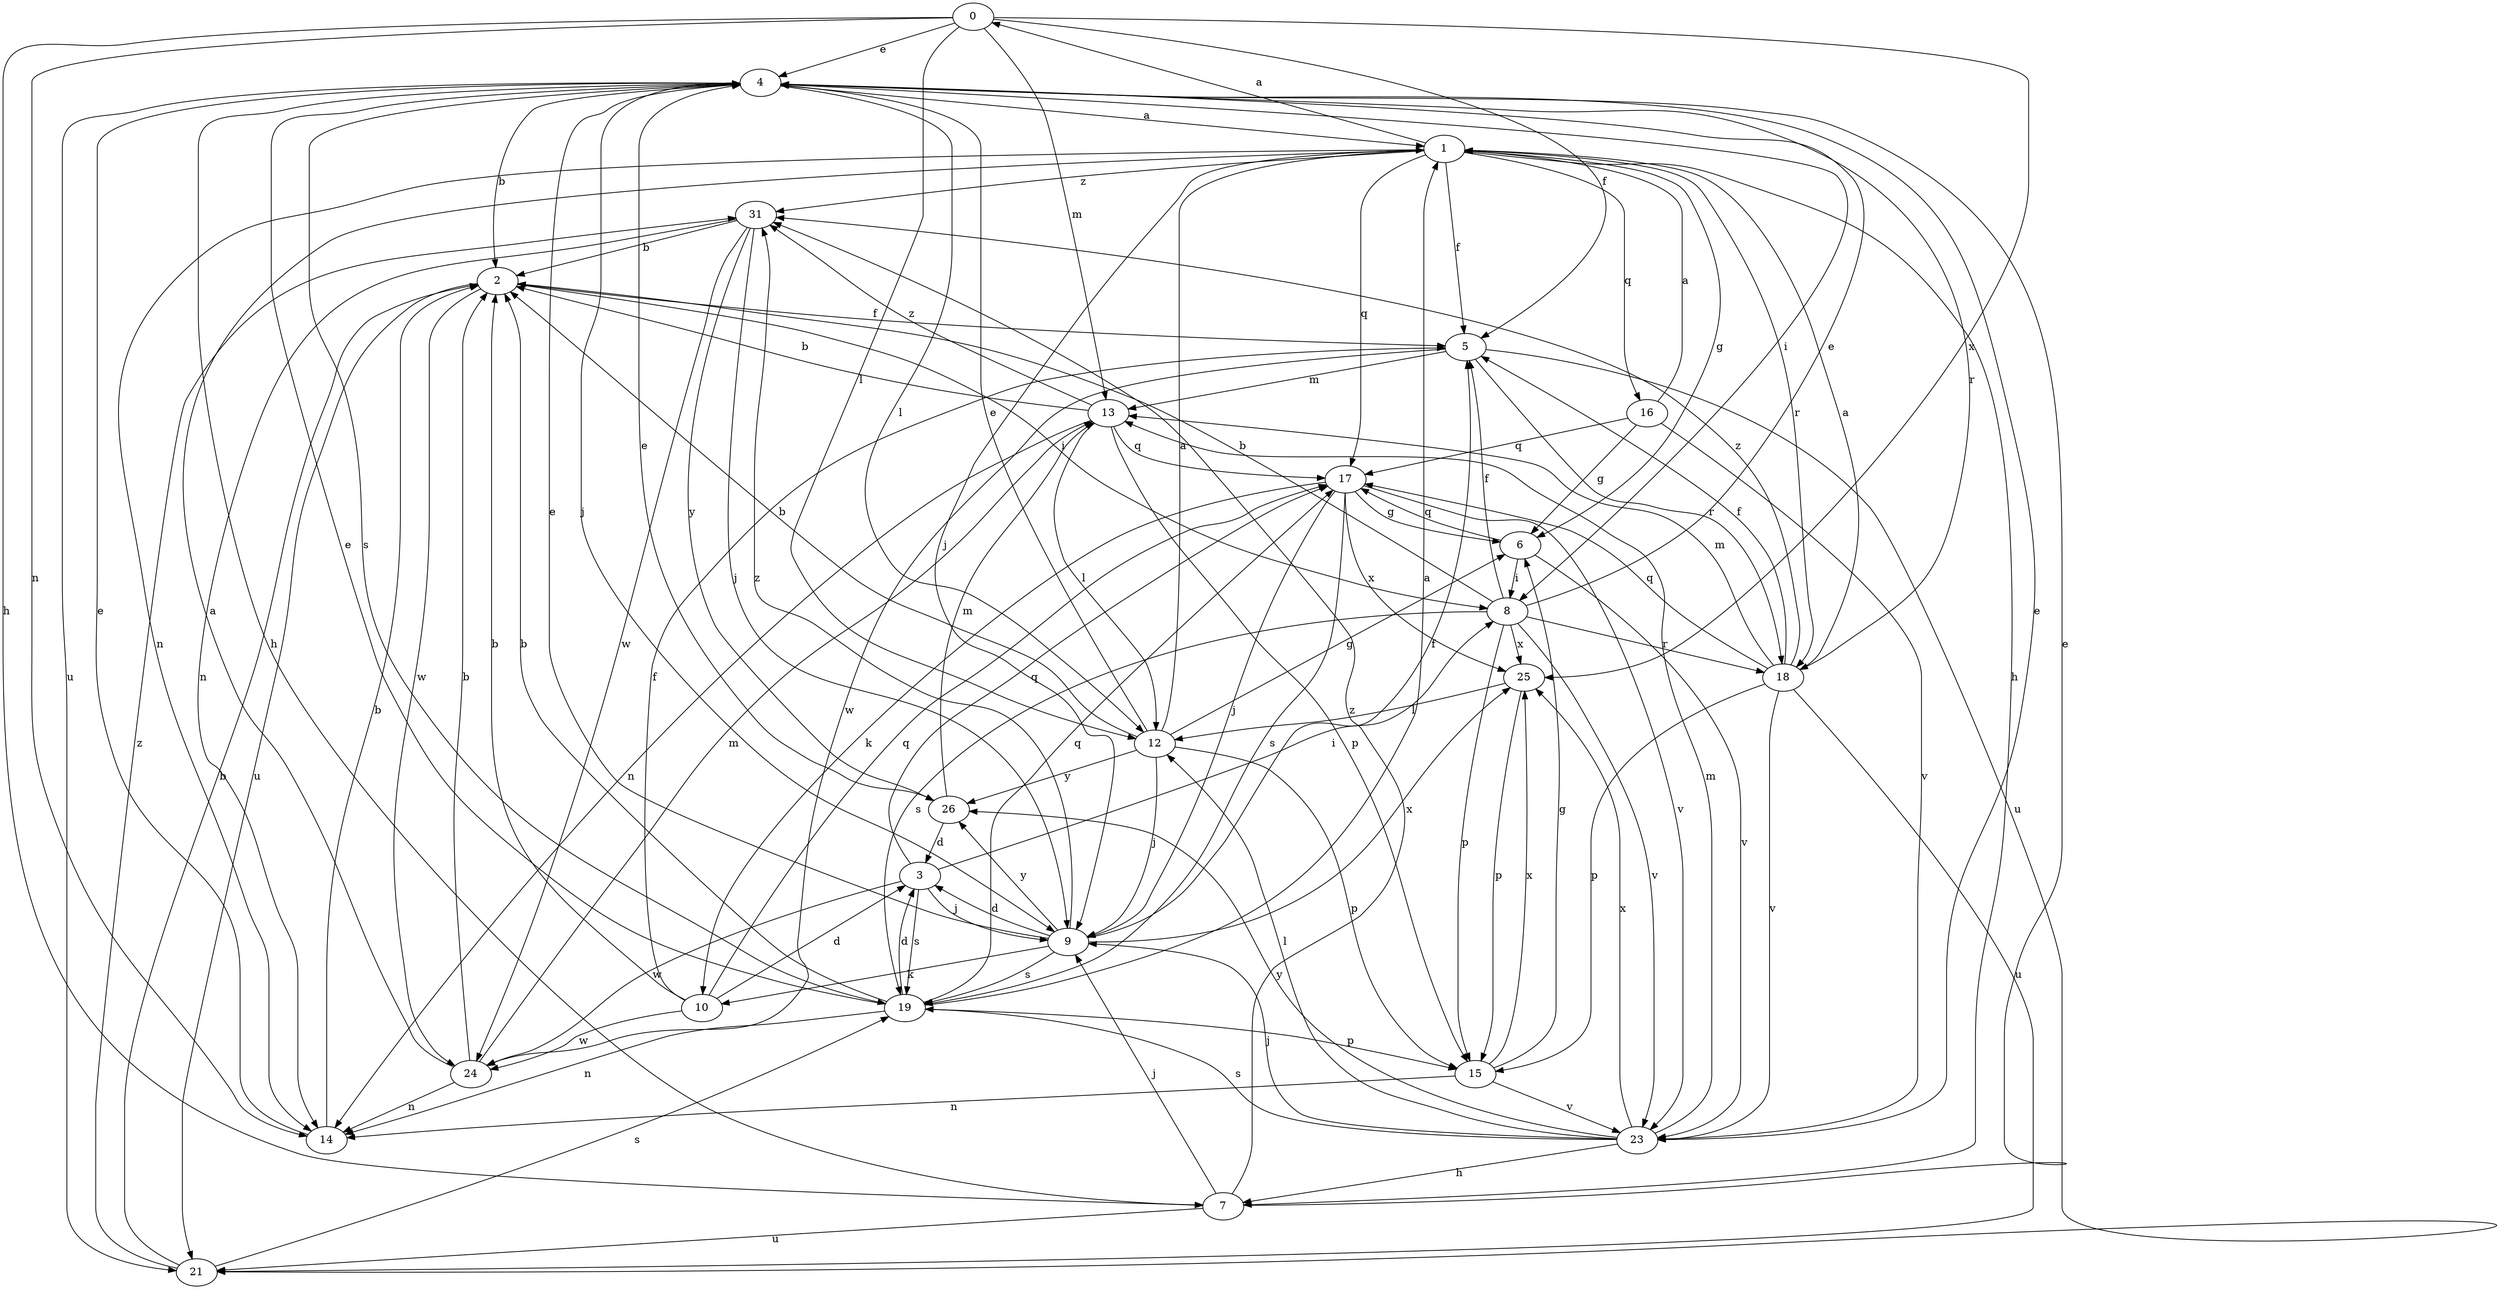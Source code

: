 strict digraph  {
0;
1;
2;
3;
4;
5;
6;
7;
8;
9;
10;
12;
13;
14;
15;
16;
17;
18;
19;
21;
23;
24;
25;
26;
31;
0 -> 4  [label=e];
0 -> 5  [label=f];
0 -> 7  [label=h];
0 -> 12  [label=l];
0 -> 13  [label=m];
0 -> 14  [label=n];
0 -> 25  [label=x];
1 -> 0  [label=a];
1 -> 5  [label=f];
1 -> 6  [label=g];
1 -> 7  [label=h];
1 -> 9  [label=j];
1 -> 14  [label=n];
1 -> 16  [label=q];
1 -> 17  [label=q];
1 -> 18  [label=r];
1 -> 31  [label=z];
2 -> 5  [label=f];
2 -> 8  [label=i];
2 -> 21  [label=u];
2 -> 24  [label=w];
3 -> 8  [label=i];
3 -> 9  [label=j];
3 -> 17  [label=q];
3 -> 19  [label=s];
3 -> 24  [label=w];
4 -> 1  [label=a];
4 -> 2  [label=b];
4 -> 7  [label=h];
4 -> 8  [label=i];
4 -> 9  [label=j];
4 -> 12  [label=l];
4 -> 18  [label=r];
4 -> 19  [label=s];
4 -> 21  [label=u];
5 -> 13  [label=m];
5 -> 18  [label=r];
5 -> 21  [label=u];
5 -> 24  [label=w];
6 -> 8  [label=i];
6 -> 17  [label=q];
6 -> 23  [label=v];
7 -> 4  [label=e];
7 -> 9  [label=j];
7 -> 21  [label=u];
7 -> 31  [label=z];
8 -> 2  [label=b];
8 -> 4  [label=e];
8 -> 5  [label=f];
8 -> 15  [label=p];
8 -> 18  [label=r];
8 -> 19  [label=s];
8 -> 23  [label=v];
8 -> 25  [label=x];
9 -> 3  [label=d];
9 -> 4  [label=e];
9 -> 5  [label=f];
9 -> 10  [label=k];
9 -> 19  [label=s];
9 -> 25  [label=x];
9 -> 26  [label=y];
9 -> 31  [label=z];
10 -> 2  [label=b];
10 -> 3  [label=d];
10 -> 5  [label=f];
10 -> 17  [label=q];
10 -> 24  [label=w];
12 -> 1  [label=a];
12 -> 2  [label=b];
12 -> 4  [label=e];
12 -> 6  [label=g];
12 -> 9  [label=j];
12 -> 15  [label=p];
12 -> 26  [label=y];
13 -> 2  [label=b];
13 -> 12  [label=l];
13 -> 14  [label=n];
13 -> 15  [label=p];
13 -> 17  [label=q];
13 -> 31  [label=z];
14 -> 2  [label=b];
14 -> 4  [label=e];
15 -> 6  [label=g];
15 -> 14  [label=n];
15 -> 23  [label=v];
15 -> 25  [label=x];
16 -> 1  [label=a];
16 -> 6  [label=g];
16 -> 17  [label=q];
16 -> 23  [label=v];
17 -> 6  [label=g];
17 -> 9  [label=j];
17 -> 10  [label=k];
17 -> 19  [label=s];
17 -> 23  [label=v];
17 -> 25  [label=x];
18 -> 1  [label=a];
18 -> 5  [label=f];
18 -> 13  [label=m];
18 -> 15  [label=p];
18 -> 17  [label=q];
18 -> 21  [label=u];
18 -> 23  [label=v];
18 -> 31  [label=z];
19 -> 1  [label=a];
19 -> 2  [label=b];
19 -> 3  [label=d];
19 -> 4  [label=e];
19 -> 14  [label=n];
19 -> 15  [label=p];
19 -> 17  [label=q];
21 -> 2  [label=b];
21 -> 19  [label=s];
21 -> 31  [label=z];
23 -> 4  [label=e];
23 -> 7  [label=h];
23 -> 9  [label=j];
23 -> 12  [label=l];
23 -> 13  [label=m];
23 -> 19  [label=s];
23 -> 25  [label=x];
23 -> 26  [label=y];
24 -> 1  [label=a];
24 -> 2  [label=b];
24 -> 13  [label=m];
24 -> 14  [label=n];
25 -> 12  [label=l];
25 -> 15  [label=p];
26 -> 3  [label=d];
26 -> 4  [label=e];
26 -> 13  [label=m];
31 -> 2  [label=b];
31 -> 9  [label=j];
31 -> 14  [label=n];
31 -> 24  [label=w];
31 -> 26  [label=y];
}

